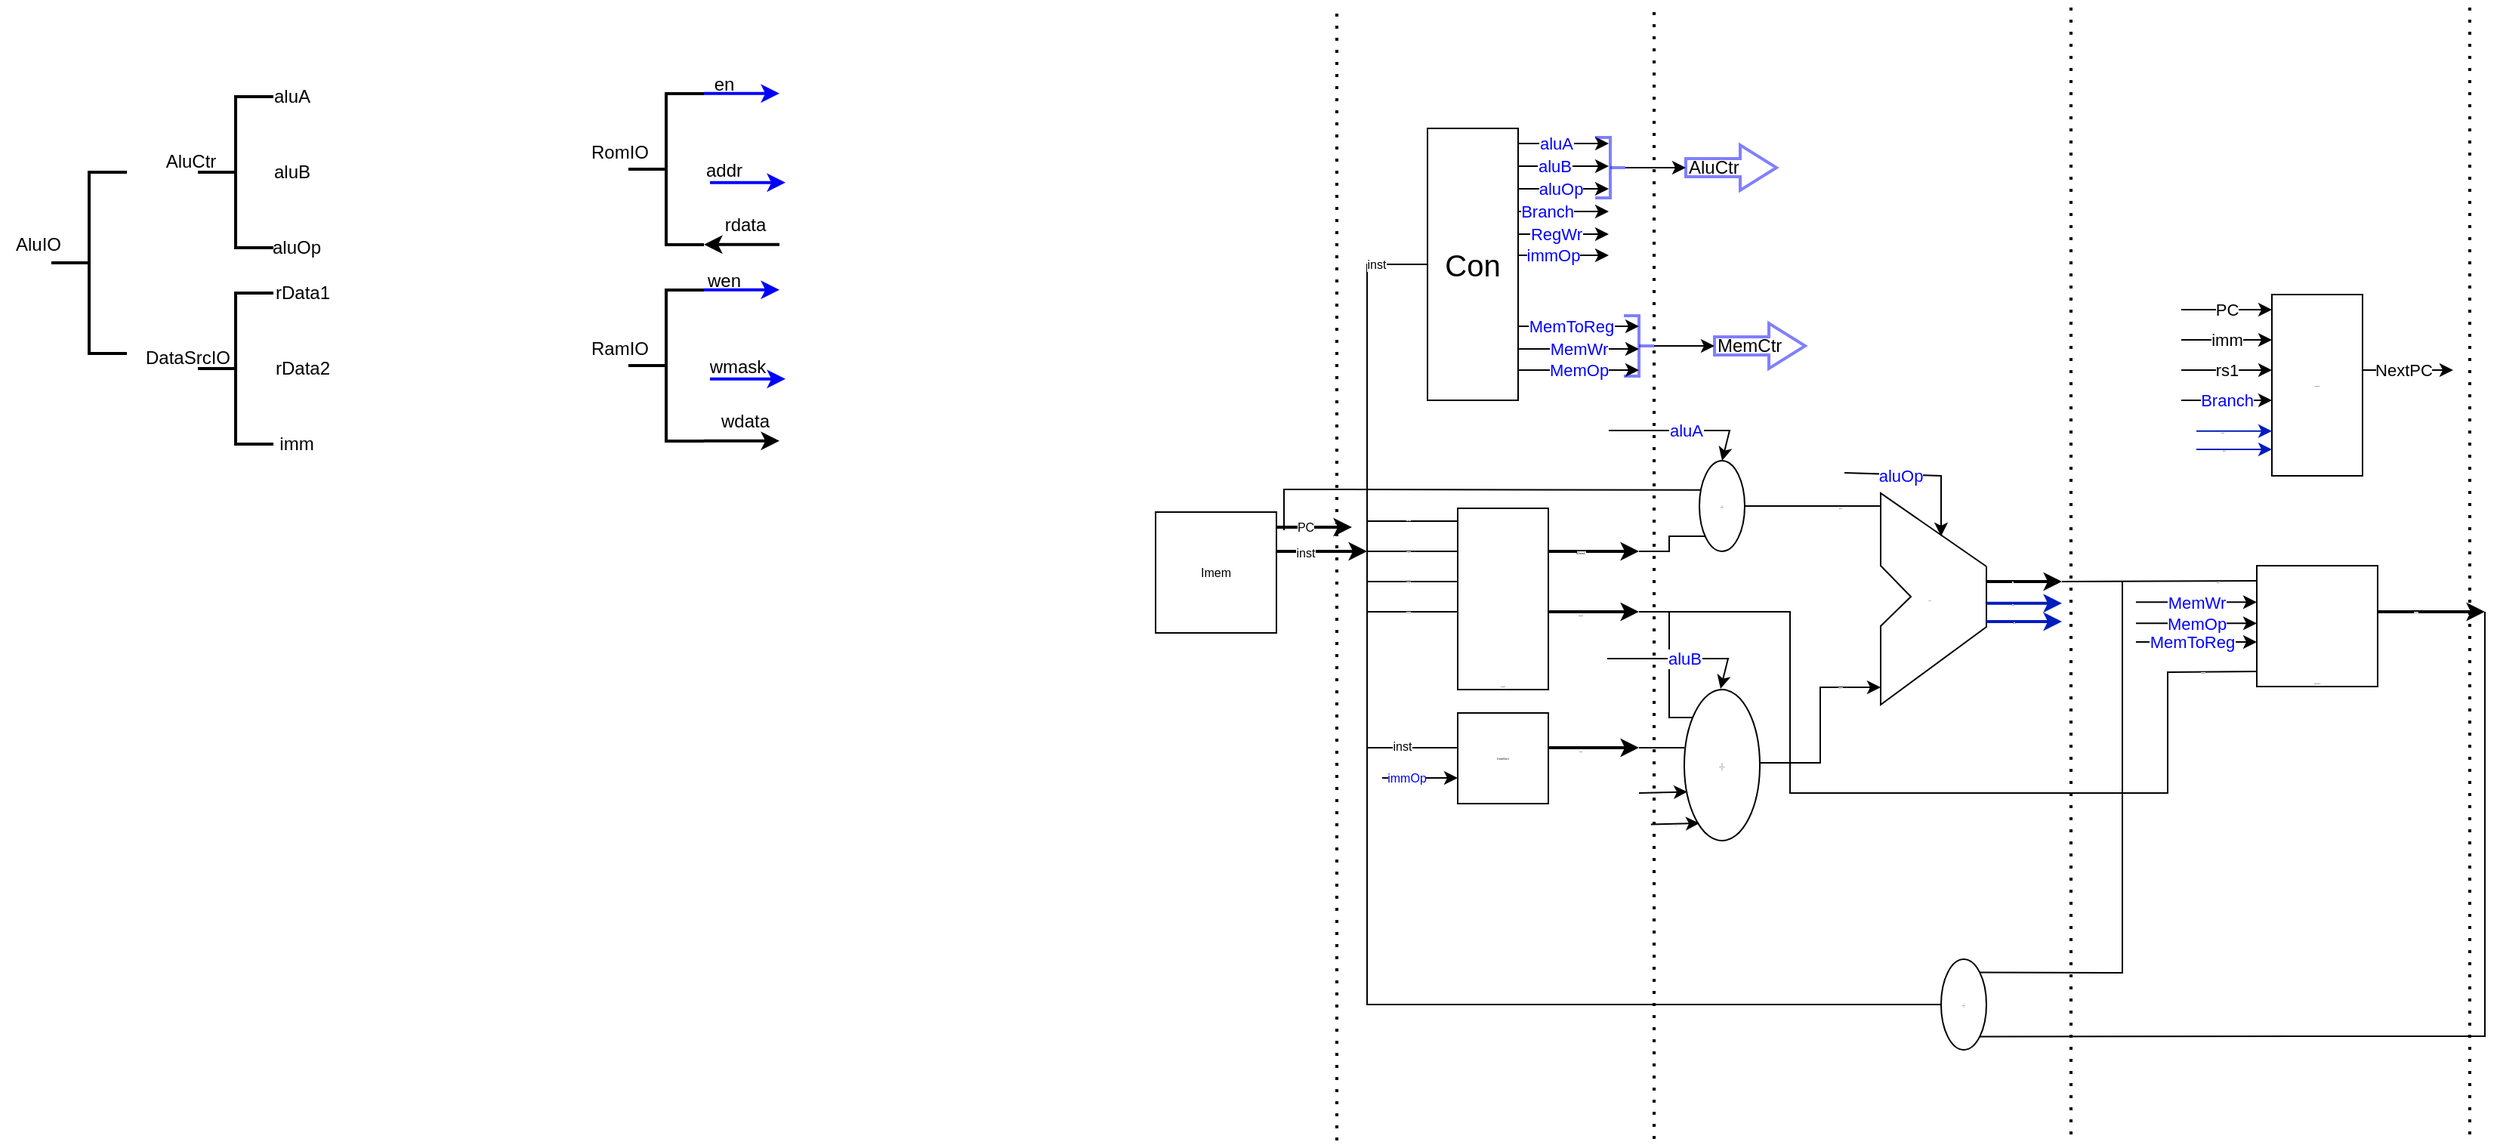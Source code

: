 <mxfile version="20.2.3" type="github">
  <diagram id="bDnEHNWDBDzwl0PKhSvK" name="第 1 页">
    <mxGraphModel dx="417" dy="266" grid="1" gridSize="10" guides="1" tooltips="1" connect="1" arrows="1" fold="1" page="1" pageScale="1" pageWidth="1169" pageHeight="827" math="0" shadow="0">
      <root>
        <mxCell id="0" />
        <mxCell id="1" parent="0" />
        <mxCell id="JY1h7HHq7SIe5Ilam6JG-1" value="" style="strokeWidth=2;html=1;shape=mxgraph.flowchart.annotation_2;align=left;labelPosition=right;pointerEvents=1;" vertex="1" parent="1">
          <mxGeometry x="451" y="83" width="50" height="100" as="geometry" />
        </mxCell>
        <mxCell id="JY1h7HHq7SIe5Ilam6JG-2" value="" style="endArrow=classic;html=1;rounded=0;fontColor=#0000FF;" edge="1" parent="1">
          <mxGeometry relative="1" as="geometry">
            <mxPoint x="1325" y="129" as="sourcePoint" />
            <mxPoint x="1385" y="129" as="targetPoint" />
          </mxGeometry>
        </mxCell>
        <mxCell id="JY1h7HHq7SIe5Ilam6JG-3" value="aluB" style="edgeLabel;resizable=0;html=1;align=center;verticalAlign=middle;labelBackgroundColor=#FFFFFF;gradientColor=none;opacity=50;fontColor=#0000FF;" connectable="0" vertex="1" parent="JY1h7HHq7SIe5Ilam6JG-2">
          <mxGeometry relative="1" as="geometry">
            <mxPoint x="-6" as="offset" />
          </mxGeometry>
        </mxCell>
        <mxCell id="JY1h7HHq7SIe5Ilam6JG-4" value="" style="endArrow=classic;html=1;rounded=0;fontColor=#0000FF;" edge="1" parent="1">
          <mxGeometry relative="1" as="geometry">
            <mxPoint x="1325" y="144" as="sourcePoint" />
            <mxPoint x="1385" y="144" as="targetPoint" />
          </mxGeometry>
        </mxCell>
        <mxCell id="JY1h7HHq7SIe5Ilam6JG-5" value="aluOp" style="edgeLabel;resizable=0;html=1;align=center;verticalAlign=middle;labelBackgroundColor=#FFFFFF;gradientColor=none;opacity=50;fontColor=#0000FF;" connectable="0" vertex="1" parent="JY1h7HHq7SIe5Ilam6JG-4">
          <mxGeometry relative="1" as="geometry">
            <mxPoint x="-2" as="offset" />
          </mxGeometry>
        </mxCell>
        <mxCell id="JY1h7HHq7SIe5Ilam6JG-6" value="" style="endArrow=classic;html=1;rounded=0;fontColor=#0000FF;" edge="1" parent="1">
          <mxGeometry relative="1" as="geometry">
            <mxPoint x="1325" y="159" as="sourcePoint" />
            <mxPoint x="1385" y="159" as="targetPoint" />
          </mxGeometry>
        </mxCell>
        <mxCell id="JY1h7HHq7SIe5Ilam6JG-7" value="Branch" style="edgeLabel;resizable=0;html=1;align=center;verticalAlign=middle;labelBackgroundColor=#FFFFFF;gradientColor=none;opacity=50;fontColor=#0000FF;" connectable="0" vertex="1" parent="JY1h7HHq7SIe5Ilam6JG-6">
          <mxGeometry relative="1" as="geometry">
            <mxPoint x="-11" as="offset" />
          </mxGeometry>
        </mxCell>
        <mxCell id="JY1h7HHq7SIe5Ilam6JG-8" value="" style="endArrow=classic;html=1;rounded=0;fontColor=#0000FF;" edge="1" parent="1">
          <mxGeometry relative="1" as="geometry">
            <mxPoint x="1325" y="174" as="sourcePoint" />
            <mxPoint x="1385" y="174" as="targetPoint" />
          </mxGeometry>
        </mxCell>
        <mxCell id="JY1h7HHq7SIe5Ilam6JG-9" value="RegWr" style="edgeLabel;resizable=0;html=1;align=center;verticalAlign=middle;labelBackgroundColor=#FFFFFF;gradientColor=none;opacity=50;fontColor=#0000FF;" connectable="0" vertex="1" parent="JY1h7HHq7SIe5Ilam6JG-8">
          <mxGeometry relative="1" as="geometry">
            <mxPoint x="-5" as="offset" />
          </mxGeometry>
        </mxCell>
        <mxCell id="JY1h7HHq7SIe5Ilam6JG-10" value="" style="endArrow=classic;html=1;rounded=0;fontColor=#0000FF;" edge="1" parent="1">
          <mxGeometry relative="1" as="geometry">
            <mxPoint x="1325" y="188.0" as="sourcePoint" />
            <mxPoint x="1385" y="188.0" as="targetPoint" />
          </mxGeometry>
        </mxCell>
        <mxCell id="JY1h7HHq7SIe5Ilam6JG-11" value="immOp" style="edgeLabel;resizable=0;html=1;align=center;verticalAlign=middle;labelBackgroundColor=#FFFFFF;gradientColor=none;opacity=50;fontColor=#0000FF;" connectable="0" vertex="1" parent="JY1h7HHq7SIe5Ilam6JG-10">
          <mxGeometry relative="1" as="geometry">
            <mxPoint x="-7" as="offset" />
          </mxGeometry>
        </mxCell>
        <mxCell id="JY1h7HHq7SIe5Ilam6JG-12" value="" style="endArrow=classic;html=1;rounded=0;fontColor=#0000FF;" edge="1" parent="1">
          <mxGeometry relative="1" as="geometry">
            <mxPoint x="1325" y="114" as="sourcePoint" />
            <mxPoint x="1385" y="114" as="targetPoint" />
          </mxGeometry>
        </mxCell>
        <mxCell id="JY1h7HHq7SIe5Ilam6JG-13" value="aluA" style="edgeLabel;resizable=0;html=1;align=center;verticalAlign=middle;labelBackgroundColor=#FFFFFF;gradientColor=none;opacity=50;fontColor=#0000FF;" connectable="0" vertex="1" parent="JY1h7HHq7SIe5Ilam6JG-12">
          <mxGeometry relative="1" as="geometry">
            <mxPoint x="-5" as="offset" />
          </mxGeometry>
        </mxCell>
        <mxCell id="JY1h7HHq7SIe5Ilam6JG-14" value="" style="endArrow=classic;html=1;rounded=0;" edge="1" parent="1">
          <mxGeometry relative="1" as="geometry">
            <mxPoint x="1764" y="224" as="sourcePoint" />
            <mxPoint x="1824" y="224" as="targetPoint" />
          </mxGeometry>
        </mxCell>
        <mxCell id="JY1h7HHq7SIe5Ilam6JG-15" value="PC" style="edgeLabel;resizable=0;html=1;align=center;verticalAlign=middle;labelBackgroundColor=#FFFFFF;gradientColor=none;opacity=50;" connectable="0" vertex="1" parent="JY1h7HHq7SIe5Ilam6JG-14">
          <mxGeometry relative="1" as="geometry" />
        </mxCell>
        <mxCell id="JY1h7HHq7SIe5Ilam6JG-16" value="" style="endArrow=classic;html=1;rounded=0;" edge="1" parent="1">
          <mxGeometry relative="1" as="geometry">
            <mxPoint x="1764" y="244" as="sourcePoint" />
            <mxPoint x="1824" y="244" as="targetPoint" />
          </mxGeometry>
        </mxCell>
        <mxCell id="JY1h7HHq7SIe5Ilam6JG-17" value="imm" style="edgeLabel;resizable=0;html=1;align=center;verticalAlign=middle;labelBackgroundColor=#FFFFFF;gradientColor=none;opacity=50;" connectable="0" vertex="1" parent="JY1h7HHq7SIe5Ilam6JG-16">
          <mxGeometry relative="1" as="geometry" />
        </mxCell>
        <mxCell id="JY1h7HHq7SIe5Ilam6JG-18" value="" style="endArrow=classic;html=1;rounded=0;" edge="1" parent="1">
          <mxGeometry relative="1" as="geometry">
            <mxPoint x="1764" y="264" as="sourcePoint" />
            <mxPoint x="1824" y="264" as="targetPoint" />
          </mxGeometry>
        </mxCell>
        <mxCell id="JY1h7HHq7SIe5Ilam6JG-19" value="rs1" style="edgeLabel;resizable=0;html=1;align=center;verticalAlign=middle;labelBackgroundColor=#FFFFFF;gradientColor=none;opacity=50;" connectable="0" vertex="1" parent="JY1h7HHq7SIe5Ilam6JG-18">
          <mxGeometry relative="1" as="geometry" />
        </mxCell>
        <mxCell id="JY1h7HHq7SIe5Ilam6JG-20" value="" style="endArrow=classic;html=1;rounded=0;" edge="1" parent="1">
          <mxGeometry relative="1" as="geometry">
            <mxPoint x="1884" y="264" as="sourcePoint" />
            <mxPoint x="1944" y="264" as="targetPoint" />
          </mxGeometry>
        </mxCell>
        <mxCell id="JY1h7HHq7SIe5Ilam6JG-21" value="NextPC" style="edgeLabel;resizable=0;html=1;align=center;verticalAlign=middle;labelBackgroundColor=#FFFFFF;gradientColor=none;opacity=50;" connectable="0" vertex="1" parent="JY1h7HHq7SIe5Ilam6JG-20">
          <mxGeometry relative="1" as="geometry">
            <mxPoint x="-3" as="offset" />
          </mxGeometry>
        </mxCell>
        <mxCell id="JY1h7HHq7SIe5Ilam6JG-22" value="Con" style="rounded=0;whiteSpace=wrap;html=1;fontSize=20;fillColor=none;direction=south;" vertex="1" parent="1">
          <mxGeometry x="1265" y="104" width="60" height="180" as="geometry" />
        </mxCell>
        <mxCell id="JY1h7HHq7SIe5Ilam6JG-23" value="Imem" style="whiteSpace=wrap;html=1;aspect=fixed;fontSize=8;fillColor=none;" vertex="1" parent="1">
          <mxGeometry x="1085" y="358" width="80" height="80" as="geometry" />
        </mxCell>
        <mxCell id="JY1h7HHq7SIe5Ilam6JG-24" value="" style="endArrow=classic;html=1;rounded=0;fontSize=8;strokeWidth=2;exitX=1;exitY=0.325;exitDx=0;exitDy=0;exitPerimeter=0;" edge="1" parent="1" source="JY1h7HHq7SIe5Ilam6JG-23">
          <mxGeometry width="50" height="50" relative="1" as="geometry">
            <mxPoint x="1175" y="384" as="sourcePoint" />
            <mxPoint x="1225" y="384" as="targetPoint" />
          </mxGeometry>
        </mxCell>
        <mxCell id="JY1h7HHq7SIe5Ilam6JG-25" value="inst" style="edgeLabel;html=1;align=center;verticalAlign=middle;resizable=0;points=[];fontSize=8;" vertex="1" connectable="0" parent="JY1h7HHq7SIe5Ilam6JG-24">
          <mxGeometry x="-0.368" y="-1" relative="1" as="geometry">
            <mxPoint as="offset" />
          </mxGeometry>
        </mxCell>
        <mxCell id="JY1h7HHq7SIe5Ilam6JG-26" value="" style="endArrow=classic;html=1;rounded=0;fontSize=8;strokeWidth=2;entryX=0;entryY=0.325;entryDx=0;entryDy=0;entryPerimeter=0;" edge="1" parent="1">
          <mxGeometry width="50" height="50" relative="1" as="geometry">
            <mxPoint x="1165" y="368" as="sourcePoint" />
            <mxPoint x="1215" y="368" as="targetPoint" />
          </mxGeometry>
        </mxCell>
        <mxCell id="JY1h7HHq7SIe5Ilam6JG-27" value="PC" style="edgeLabel;html=1;align=center;verticalAlign=middle;resizable=0;points=[];fontSize=8;" vertex="1" connectable="0" parent="JY1h7HHq7SIe5Ilam6JG-26">
          <mxGeometry x="-0.239" y="-1" relative="1" as="geometry">
            <mxPoint y="-1" as="offset" />
          </mxGeometry>
        </mxCell>
        <mxCell id="JY1h7HHq7SIe5Ilam6JG-28" value="Regfile" style="rounded=0;whiteSpace=wrap;html=1;fontSize=1;fillColor=none;direction=south;verticalAlign=bottom;" vertex="1" parent="1">
          <mxGeometry x="1285" y="355.5" width="60" height="120" as="geometry" />
        </mxCell>
        <mxCell id="JY1h7HHq7SIe5Ilam6JG-29" value="ImmGen" style="whiteSpace=wrap;html=1;aspect=fixed;fontSize=2;fillColor=none;" vertex="1" parent="1">
          <mxGeometry x="1285" y="491" width="60" height="60" as="geometry" />
        </mxCell>
        <mxCell id="JY1h7HHq7SIe5Ilam6JG-30" value="" style="endArrow=classic;html=1;rounded=0;fontSize=2;strokeWidth=2;exitX=0.238;exitY=0;exitDx=0;exitDy=0;exitPerimeter=0;" edge="1" parent="1" source="JY1h7HHq7SIe5Ilam6JG-28">
          <mxGeometry width="50" height="50" relative="1" as="geometry">
            <mxPoint x="1355" y="384" as="sourcePoint" />
            <mxPoint x="1405" y="384" as="targetPoint" />
          </mxGeometry>
        </mxCell>
        <mxCell id="JY1h7HHq7SIe5Ilam6JG-31" value="rData1" style="edgeLabel;html=1;align=center;verticalAlign=middle;resizable=0;points=[];fontSize=2;" vertex="1" connectable="0" parent="JY1h7HHq7SIe5Ilam6JG-30">
          <mxGeometry x="-0.304" y="1" relative="1" as="geometry">
            <mxPoint y="2" as="offset" />
          </mxGeometry>
        </mxCell>
        <mxCell id="JY1h7HHq7SIe5Ilam6JG-32" value="" style="endArrow=classic;html=1;rounded=0;fontSize=2;strokeWidth=2;exitX=0.571;exitY=0;exitDx=0;exitDy=0;exitPerimeter=0;" edge="1" parent="1" source="JY1h7HHq7SIe5Ilam6JG-28">
          <mxGeometry width="50" height="50" relative="1" as="geometry">
            <mxPoint x="1355" y="424.0" as="sourcePoint" />
            <mxPoint x="1405" y="424" as="targetPoint" />
          </mxGeometry>
        </mxCell>
        <mxCell id="JY1h7HHq7SIe5Ilam6JG-33" value="rData2" style="edgeLabel;html=1;align=center;verticalAlign=middle;resizable=0;points=[];fontSize=1;" vertex="1" connectable="0" parent="JY1h7HHq7SIe5Ilam6JG-32">
          <mxGeometry x="-0.365" y="-3" relative="1" as="geometry">
            <mxPoint x="2" y="-1" as="offset" />
          </mxGeometry>
        </mxCell>
        <mxCell id="JY1h7HHq7SIe5Ilam6JG-34" value="" style="endArrow=none;html=1;rounded=0;fontSize=1;strokeWidth=1;" edge="1" parent="1">
          <mxGeometry width="50" height="50" relative="1" as="geometry">
            <mxPoint x="1225" y="544" as="sourcePoint" />
            <mxPoint x="1225" y="384" as="targetPoint" />
          </mxGeometry>
        </mxCell>
        <mxCell id="JY1h7HHq7SIe5Ilam6JG-35" value="" style="endArrow=none;html=1;rounded=0;fontSize=1;strokeWidth=1;entryX=0;entryY=0.383;entryDx=0;entryDy=0;entryPerimeter=0;" edge="1" parent="1" target="JY1h7HHq7SIe5Ilam6JG-29">
          <mxGeometry width="50" height="50" relative="1" as="geometry">
            <mxPoint x="1225" y="514" as="sourcePoint" />
            <mxPoint x="1275" y="514" as="targetPoint" />
          </mxGeometry>
        </mxCell>
        <mxCell id="JY1h7HHq7SIe5Ilam6JG-36" value="inst" style="edgeLabel;html=1;align=center;verticalAlign=middle;resizable=0;points=[];fontSize=8;fontColor=#000000;" vertex="1" connectable="0" parent="JY1h7HHq7SIe5Ilam6JG-35">
          <mxGeometry x="-0.248" y="1" relative="1" as="geometry">
            <mxPoint as="offset" />
          </mxGeometry>
        </mxCell>
        <mxCell id="JY1h7HHq7SIe5Ilam6JG-37" value="" style="endArrow=none;html=1;rounded=0;fontSize=1;strokeWidth=1;entryX=0.071;entryY=1;entryDx=0;entryDy=0;entryPerimeter=0;" edge="1" parent="1" target="JY1h7HHq7SIe5Ilam6JG-28">
          <mxGeometry width="50" height="50" relative="1" as="geometry">
            <mxPoint x="1225" y="384" as="sourcePoint" />
            <mxPoint x="1285" y="384" as="targetPoint" />
            <Array as="points">
              <mxPoint x="1225" y="364" />
              <mxPoint x="1245" y="364" />
            </Array>
          </mxGeometry>
        </mxCell>
        <mxCell id="JY1h7HHq7SIe5Ilam6JG-38" value="rAddr1" style="edgeLabel;html=1;align=center;verticalAlign=middle;resizable=0;points=[];fontSize=1;" vertex="1" connectable="0" parent="JY1h7HHq7SIe5Ilam6JG-37">
          <mxGeometry x="0.176" y="1" relative="1" as="geometry">
            <mxPoint as="offset" />
          </mxGeometry>
        </mxCell>
        <mxCell id="JY1h7HHq7SIe5Ilam6JG-39" value="" style="endArrow=none;html=1;rounded=0;fontSize=1;strokeWidth=1;entryX=0.237;entryY=1;entryDx=0;entryDy=0;entryPerimeter=0;" edge="1" parent="1" target="JY1h7HHq7SIe5Ilam6JG-28">
          <mxGeometry width="50" height="50" relative="1" as="geometry">
            <mxPoint x="1225" y="384" as="sourcePoint" />
            <mxPoint x="1275" y="384" as="targetPoint" />
          </mxGeometry>
        </mxCell>
        <mxCell id="JY1h7HHq7SIe5Ilam6JG-40" value="rAddr2" style="edgeLabel;html=1;align=center;verticalAlign=middle;resizable=0;points=[];fontSize=1;" vertex="1" connectable="0" parent="JY1h7HHq7SIe5Ilam6JG-39">
          <mxGeometry x="-0.296" relative="1" as="geometry">
            <mxPoint x="6" as="offset" />
          </mxGeometry>
        </mxCell>
        <mxCell id="JY1h7HHq7SIe5Ilam6JG-41" value="" style="endArrow=none;html=1;rounded=0;fontSize=1;strokeWidth=1;entryX=0.237;entryY=1;entryDx=0;entryDy=0;entryPerimeter=0;" edge="1" parent="1">
          <mxGeometry width="50" height="50" relative="1" as="geometry">
            <mxPoint x="1225" y="404" as="sourcePoint" />
            <mxPoint x="1285" y="403.94" as="targetPoint" />
          </mxGeometry>
        </mxCell>
        <mxCell id="JY1h7HHq7SIe5Ilam6JG-42" value="wAddr" style="edgeLabel;html=1;align=center;verticalAlign=middle;resizable=0;points=[];fontSize=1;" vertex="1" connectable="0" parent="JY1h7HHq7SIe5Ilam6JG-41">
          <mxGeometry x="-0.296" relative="1" as="geometry">
            <mxPoint x="6" as="offset" />
          </mxGeometry>
        </mxCell>
        <mxCell id="JY1h7HHq7SIe5Ilam6JG-43" value="" style="endArrow=none;html=1;rounded=0;fontSize=1;strokeWidth=1;entryX=0.237;entryY=1;entryDx=0;entryDy=0;entryPerimeter=0;" edge="1" parent="1">
          <mxGeometry width="50" height="50" relative="1" as="geometry">
            <mxPoint x="1225" y="424" as="sourcePoint" />
            <mxPoint x="1285" y="423.94" as="targetPoint" />
          </mxGeometry>
        </mxCell>
        <mxCell id="JY1h7HHq7SIe5Ilam6JG-44" value="wData" style="edgeLabel;html=1;align=center;verticalAlign=middle;resizable=0;points=[];fontSize=1;" vertex="1" connectable="0" parent="JY1h7HHq7SIe5Ilam6JG-43">
          <mxGeometry x="-0.296" relative="1" as="geometry">
            <mxPoint x="6" as="offset" />
          </mxGeometry>
        </mxCell>
        <mxCell id="JY1h7HHq7SIe5Ilam6JG-45" value="" style="endArrow=classic;html=1;rounded=0;fontSize=2;strokeWidth=2;exitX=0.571;exitY=0;exitDx=0;exitDy=0;exitPerimeter=0;" edge="1" parent="1">
          <mxGeometry width="50" height="50" relative="1" as="geometry">
            <mxPoint x="1345" y="514.02" as="sourcePoint" />
            <mxPoint x="1405" y="514" as="targetPoint" />
          </mxGeometry>
        </mxCell>
        <mxCell id="JY1h7HHq7SIe5Ilam6JG-46" value="imm" style="edgeLabel;html=1;align=center;verticalAlign=middle;resizable=0;points=[];fontSize=1;" vertex="1" connectable="0" parent="JY1h7HHq7SIe5Ilam6JG-45">
          <mxGeometry x="-0.365" y="-3" relative="1" as="geometry">
            <mxPoint x="2" y="-1" as="offset" />
          </mxGeometry>
        </mxCell>
        <mxCell id="JY1h7HHq7SIe5Ilam6JG-47" value="" style="endArrow=none;html=1;rounded=0;fontSize=1;strokeWidth=1;" edge="1" parent="1">
          <mxGeometry width="50" height="50" relative="1" as="geometry">
            <mxPoint x="1635" y="394" as="sourcePoint" />
            <mxPoint x="1635" y="394" as="targetPoint" />
            <Array as="points">
              <mxPoint x="1635" y="434" />
              <mxPoint x="1565" y="485.5" />
              <mxPoint x="1565" y="433.5" />
              <mxPoint x="1585" y="414" />
              <mxPoint x="1565" y="393.5" />
              <mxPoint x="1565" y="345.5" />
            </Array>
          </mxGeometry>
        </mxCell>
        <mxCell id="JY1h7HHq7SIe5Ilam6JG-48" value="ALU" style="text;html=1;align=center;verticalAlign=middle;resizable=0;points=[];autosize=1;strokeColor=none;fillColor=none;fontSize=1;" vertex="1" parent="1">
          <mxGeometry x="1572" y="400.5" width="50" height="30" as="geometry" />
        </mxCell>
        <mxCell id="JY1h7HHq7SIe5Ilam6JG-49" value="0&lt;br&gt;Mux&lt;br&gt;1" style="ellipse;whiteSpace=wrap;html=1;fontSize=1;fillColor=none;" vertex="1" parent="1">
          <mxGeometry x="1445" y="324" width="30" height="60" as="geometry" />
        </mxCell>
        <mxCell id="JY1h7HHq7SIe5Ilam6JG-50" value="" style="endArrow=none;html=1;rounded=0;fontSize=1;strokeWidth=1;entryX=0.124;entryY=0.833;entryDx=0;entryDy=0;entryPerimeter=0;" edge="1" parent="1" target="JY1h7HHq7SIe5Ilam6JG-49">
          <mxGeometry width="50" height="50" relative="1" as="geometry">
            <mxPoint x="1405" y="384" as="sourcePoint" />
            <mxPoint x="1435" y="374" as="targetPoint" />
            <Array as="points">
              <mxPoint x="1425" y="384" />
              <mxPoint x="1425" y="374" />
            </Array>
          </mxGeometry>
        </mxCell>
        <mxCell id="JY1h7HHq7SIe5Ilam6JG-51" value="" style="endArrow=none;html=1;rounded=0;fontSize=1;strokeWidth=1;entryX=0.022;entryY=0.646;entryDx=0;entryDy=0;entryPerimeter=0;" edge="1" parent="1">
          <mxGeometry width="50" height="50" relative="1" as="geometry">
            <mxPoint x="1170" y="370" as="sourcePoint" />
            <mxPoint x="1445.66" y="343.38" as="targetPoint" />
            <Array as="points">
              <mxPoint x="1170" y="343" />
            </Array>
          </mxGeometry>
        </mxCell>
        <mxCell id="JY1h7HHq7SIe5Ilam6JG-52" value="" style="endArrow=none;html=1;rounded=0;fontSize=1;strokeWidth=1;exitX=1;exitY=1;exitDx=0;exitDy=0;exitPerimeter=0;" edge="1" parent="1">
          <mxGeometry width="50" height="50" relative="1" as="geometry">
            <mxPoint x="1475" y="354" as="sourcePoint" />
            <mxPoint x="1565" y="354" as="targetPoint" />
            <Array as="points">
              <mxPoint x="1525" y="354" />
            </Array>
          </mxGeometry>
        </mxCell>
        <mxCell id="JY1h7HHq7SIe5Ilam6JG-53" value="aSrc" style="edgeLabel;html=1;align=center;verticalAlign=middle;resizable=0;points=[];fontSize=1;" vertex="1" connectable="0" parent="JY1h7HHq7SIe5Ilam6JG-52">
          <mxGeometry x="0.39" y="-1" relative="1" as="geometry">
            <mxPoint as="offset" />
          </mxGeometry>
        </mxCell>
        <mxCell id="JY1h7HHq7SIe5Ilam6JG-54" value="00&lt;br&gt;01&lt;br&gt;Mux4to1&lt;br&gt;10&lt;br&gt;11" style="ellipse;whiteSpace=wrap;html=1;fontSize=1;fillColor=none;" vertex="1" parent="1">
          <mxGeometry x="1435" y="475.5" width="50" height="100" as="geometry" />
        </mxCell>
        <mxCell id="JY1h7HHq7SIe5Ilam6JG-55" value="" style="endArrow=none;html=1;rounded=0;fontSize=1;strokeWidth=1;entryX=0.112;entryY=0.185;entryDx=0;entryDy=0;entryPerimeter=0;" edge="1" parent="1" target="JY1h7HHq7SIe5Ilam6JG-54">
          <mxGeometry width="50" height="50" relative="1" as="geometry">
            <mxPoint x="1405" y="424" as="sourcePoint" />
            <mxPoint x="1475" y="425.5" as="targetPoint" />
            <Array as="points">
              <mxPoint x="1425" y="424" />
              <mxPoint x="1425" y="484" />
              <mxPoint x="1425" y="494" />
            </Array>
          </mxGeometry>
        </mxCell>
        <mxCell id="JY1h7HHq7SIe5Ilam6JG-56" value="" style="endArrow=none;html=1;rounded=0;fontSize=1;strokeWidth=1;" edge="1" parent="1">
          <mxGeometry width="50" height="50" relative="1" as="geometry">
            <mxPoint x="1405" y="514" as="sourcePoint" />
            <mxPoint x="1425" y="514" as="targetPoint" />
            <Array as="points">
              <mxPoint x="1415" y="514" />
              <mxPoint x="1425" y="514" />
              <mxPoint x="1435" y="514" />
            </Array>
          </mxGeometry>
        </mxCell>
        <mxCell id="JY1h7HHq7SIe5Ilam6JG-57" value="" style="endArrow=classic;html=1;rounded=0;fontSize=1;strokeWidth=1;entryX=0.042;entryY=0.677;entryDx=0;entryDy=0;entryPerimeter=0;" edge="1" parent="1" target="JY1h7HHq7SIe5Ilam6JG-54">
          <mxGeometry width="50" height="50" relative="1" as="geometry">
            <mxPoint x="1405" y="544" as="sourcePoint" />
            <mxPoint x="1435" y="544" as="targetPoint" />
          </mxGeometry>
        </mxCell>
        <mxCell id="JY1h7HHq7SIe5Ilam6JG-58" value="4" style="edgeLabel;html=1;align=center;verticalAlign=middle;resizable=0;points=[];fontSize=1;" vertex="1" connectable="0" parent="JY1h7HHq7SIe5Ilam6JG-57">
          <mxGeometry x="-0.04" relative="1" as="geometry">
            <mxPoint as="offset" />
          </mxGeometry>
        </mxCell>
        <mxCell id="JY1h7HHq7SIe5Ilam6JG-59" value="" style="endArrow=classic;html=1;rounded=0;fontSize=1;strokeWidth=1;exitX=1;exitY=0.485;exitDx=0;exitDy=0;exitPerimeter=0;" edge="1" parent="1" source="JY1h7HHq7SIe5Ilam6JG-54">
          <mxGeometry width="50" height="50" relative="1" as="geometry">
            <mxPoint x="1495" y="524" as="sourcePoint" />
            <mxPoint x="1565" y="474" as="targetPoint" />
            <Array as="points">
              <mxPoint x="1525" y="524" />
              <mxPoint x="1525" y="474" />
            </Array>
          </mxGeometry>
        </mxCell>
        <mxCell id="JY1h7HHq7SIe5Ilam6JG-60" value="bSrc" style="edgeLabel;html=1;align=center;verticalAlign=middle;resizable=0;points=[];fontSize=1;" vertex="1" connectable="0" parent="JY1h7HHq7SIe5Ilam6JG-59">
          <mxGeometry x="0.588" relative="1" as="geometry">
            <mxPoint as="offset" />
          </mxGeometry>
        </mxCell>
        <mxCell id="JY1h7HHq7SIe5Ilam6JG-61" value="" style="endArrow=classic;html=1;rounded=0;fontSize=1;strokeWidth=2;" edge="1" parent="1">
          <mxGeometry width="50" height="50" relative="1" as="geometry">
            <mxPoint x="1635" y="404" as="sourcePoint" />
            <mxPoint x="1685" y="404" as="targetPoint" />
          </mxGeometry>
        </mxCell>
        <mxCell id="JY1h7HHq7SIe5Ilam6JG-62" value="res" style="edgeLabel;html=1;align=center;verticalAlign=middle;resizable=0;points=[];fontSize=1;" vertex="1" connectable="0" parent="JY1h7HHq7SIe5Ilam6JG-61">
          <mxGeometry x="-0.234" relative="1" as="geometry">
            <mxPoint x="-2" as="offset" />
          </mxGeometry>
        </mxCell>
        <mxCell id="JY1h7HHq7SIe5Ilam6JG-63" value="" style="endArrow=classic;html=1;rounded=0;fontSize=1;strokeWidth=2;fillColor=#0050ef;strokeColor=#001DBC;" edge="1" parent="1">
          <mxGeometry width="50" height="50" relative="1" as="geometry">
            <mxPoint x="1635" y="418.37" as="sourcePoint" />
            <mxPoint x="1685" y="418.37" as="targetPoint" />
          </mxGeometry>
        </mxCell>
        <mxCell id="JY1h7HHq7SIe5Ilam6JG-64" value="less" style="edgeLabel;html=1;align=center;verticalAlign=middle;resizable=0;points=[];fontSize=1;" vertex="1" connectable="0" parent="JY1h7HHq7SIe5Ilam6JG-63">
          <mxGeometry x="-0.315" relative="1" as="geometry">
            <mxPoint as="offset" />
          </mxGeometry>
        </mxCell>
        <mxCell id="JY1h7HHq7SIe5Ilam6JG-65" value="" style="endArrow=classic;html=1;rounded=0;fontSize=1;strokeWidth=2;fillColor=#0050ef;strokeColor=#001DBC;" edge="1" parent="1">
          <mxGeometry width="50" height="50" relative="1" as="geometry">
            <mxPoint x="1635" y="430.5" as="sourcePoint" />
            <mxPoint x="1685" y="430.5" as="targetPoint" />
          </mxGeometry>
        </mxCell>
        <mxCell id="JY1h7HHq7SIe5Ilam6JG-66" value="zero" style="edgeLabel;html=1;align=center;verticalAlign=middle;resizable=0;points=[];fontSize=1;" vertex="1" connectable="0" parent="JY1h7HHq7SIe5Ilam6JG-65">
          <mxGeometry x="-0.397" relative="1" as="geometry">
            <mxPoint x="3" as="offset" />
          </mxGeometry>
        </mxCell>
        <mxCell id="JY1h7HHq7SIe5Ilam6JG-67" value="NextPC" style="rounded=0;whiteSpace=wrap;html=1;fontSize=1;fillColor=none;direction=south;" vertex="1" parent="1">
          <mxGeometry x="1824" y="214" width="60" height="120" as="geometry" />
        </mxCell>
        <mxCell id="JY1h7HHq7SIe5Ilam6JG-68" value="DataMem" style="whiteSpace=wrap;html=1;aspect=fixed;fontSize=1;fillColor=none;verticalAlign=bottom;" vertex="1" parent="1">
          <mxGeometry x="1814" y="393.5" width="80" height="80" as="geometry" />
        </mxCell>
        <mxCell id="JY1h7HHq7SIe5Ilam6JG-69" value="" style="endArrow=none;html=1;rounded=0;fontSize=1;strokeWidth=1;entryX=0;entryY=0.125;entryDx=0;entryDy=0;entryPerimeter=0;" edge="1" parent="1" target="JY1h7HHq7SIe5Ilam6JG-68">
          <mxGeometry width="50" height="50" relative="1" as="geometry">
            <mxPoint x="1685" y="404" as="sourcePoint" />
            <mxPoint x="1735" y="384" as="targetPoint" />
          </mxGeometry>
        </mxCell>
        <mxCell id="JY1h7HHq7SIe5Ilam6JG-70" value="addr" style="edgeLabel;html=1;align=center;verticalAlign=middle;resizable=0;points=[];fontSize=1;" vertex="1" connectable="0" parent="JY1h7HHq7SIe5Ilam6JG-69">
          <mxGeometry x="0.688" y="1" relative="1" as="geometry">
            <mxPoint x="-6" y="1" as="offset" />
          </mxGeometry>
        </mxCell>
        <mxCell id="JY1h7HHq7SIe5Ilam6JG-71" value="" style="endArrow=none;html=1;rounded=0;fontSize=1;strokeWidth=1;exitX=1;exitY=0;exitDx=0;exitDy=0;" edge="1" parent="1" source="JY1h7HHq7SIe5Ilam6JG-77">
          <mxGeometry width="50" height="50" relative="1" as="geometry">
            <mxPoint x="1725" y="644.727" as="sourcePoint" />
            <mxPoint x="1725" y="404" as="targetPoint" />
            <Array as="points">
              <mxPoint x="1725" y="663" />
            </Array>
          </mxGeometry>
        </mxCell>
        <mxCell id="JY1h7HHq7SIe5Ilam6JG-72" value="" style="endArrow=none;html=1;rounded=0;fontSize=1;strokeWidth=1;entryX=0;entryY=0.875;entryDx=0;entryDy=0;entryPerimeter=0;" edge="1" parent="1" target="JY1h7HHq7SIe5Ilam6JG-68">
          <mxGeometry width="50" height="50" relative="1" as="geometry">
            <mxPoint x="1425" y="424" as="sourcePoint" />
            <mxPoint x="1505" y="414" as="targetPoint" />
            <Array as="points">
              <mxPoint x="1505" y="424" />
              <mxPoint x="1505" y="544" />
              <mxPoint x="1755" y="544" />
              <mxPoint x="1755" y="464" />
            </Array>
          </mxGeometry>
        </mxCell>
        <mxCell id="JY1h7HHq7SIe5Ilam6JG-73" value="dataIn" style="edgeLabel;html=1;align=center;verticalAlign=middle;resizable=0;points=[];fontSize=1;" vertex="1" connectable="0" parent="JY1h7HHq7SIe5Ilam6JG-72">
          <mxGeometry x="0.878" relative="1" as="geometry">
            <mxPoint as="offset" />
          </mxGeometry>
        </mxCell>
        <mxCell id="JY1h7HHq7SIe5Ilam6JG-74" value="" style="endArrow=classic;html=1;rounded=0;fontSize=1;strokeWidth=2;" edge="1" parent="1">
          <mxGeometry width="50" height="50" relative="1" as="geometry">
            <mxPoint x="1894" y="424" as="sourcePoint" />
            <mxPoint x="1965" y="424" as="targetPoint" />
          </mxGeometry>
        </mxCell>
        <mxCell id="JY1h7HHq7SIe5Ilam6JG-75" value="dataOut" style="edgeLabel;html=1;align=center;verticalAlign=middle;resizable=0;points=[];fontSize=1;" vertex="1" connectable="0" parent="JY1h7HHq7SIe5Ilam6JG-74">
          <mxGeometry x="-0.234" relative="1" as="geometry">
            <mxPoint x="-2" as="offset" />
          </mxGeometry>
        </mxCell>
        <mxCell id="JY1h7HHq7SIe5Ilam6JG-76" value="" style="endArrow=none;html=1;rounded=0;fontSize=8;strokeWidth=1;exitX=1;exitY=1;exitDx=0;exitDy=0;" edge="1" parent="1" source="JY1h7HHq7SIe5Ilam6JG-77">
          <mxGeometry width="50" height="50" relative="1" as="geometry">
            <mxPoint x="1925" y="644" as="sourcePoint" />
            <mxPoint x="1965" y="424" as="targetPoint" />
            <Array as="points">
              <mxPoint x="1925" y="705" />
              <mxPoint x="1965" y="705" />
            </Array>
          </mxGeometry>
        </mxCell>
        <mxCell id="JY1h7HHq7SIe5Ilam6JG-77" value="0&lt;br&gt;Mux&lt;br&gt;1" style="ellipse;whiteSpace=wrap;html=1;fontSize=1;fillColor=none;" vertex="1" parent="1">
          <mxGeometry x="1605" y="654" width="30" height="60" as="geometry" />
        </mxCell>
        <mxCell id="JY1h7HHq7SIe5Ilam6JG-78" value="" style="endArrow=none;html=1;rounded=0;fontSize=8;strokeWidth=1;" edge="1" parent="1">
          <mxGeometry width="50" height="50" relative="1" as="geometry">
            <mxPoint x="1225" y="544" as="sourcePoint" />
            <mxPoint x="1605" y="684" as="targetPoint" />
            <Array as="points">
              <mxPoint x="1225" y="684" />
            </Array>
          </mxGeometry>
        </mxCell>
        <mxCell id="JY1h7HHq7SIe5Ilam6JG-79" value="" style="endArrow=classic;html=1;rounded=0;fontColor=#0000FF;" edge="1" parent="1">
          <mxGeometry relative="1" as="geometry">
            <mxPoint x="1325" y="235" as="sourcePoint" />
            <mxPoint x="1405" y="235" as="targetPoint" />
          </mxGeometry>
        </mxCell>
        <mxCell id="JY1h7HHq7SIe5Ilam6JG-80" value="MemToReg" style="edgeLabel;resizable=0;html=1;align=center;verticalAlign=middle;labelBackgroundColor=#FFFFFF;gradientColor=none;opacity=50;fontColor=#0000FF;" connectable="0" vertex="1" parent="JY1h7HHq7SIe5Ilam6JG-79">
          <mxGeometry relative="1" as="geometry">
            <mxPoint x="-5" as="offset" />
          </mxGeometry>
        </mxCell>
        <mxCell id="JY1h7HHq7SIe5Ilam6JG-81" value="" style="endArrow=classic;html=1;rounded=0;fontColor=#0000FF;" edge="1" parent="1">
          <mxGeometry relative="1" as="geometry">
            <mxPoint x="1325" y="250" as="sourcePoint" />
            <mxPoint x="1405" y="250" as="targetPoint" />
          </mxGeometry>
        </mxCell>
        <mxCell id="JY1h7HHq7SIe5Ilam6JG-82" value="MemWr" style="edgeLabel;resizable=0;html=1;align=center;verticalAlign=middle;labelBackgroundColor=#FFFFFF;gradientColor=none;opacity=50;fontColor=#0000FF;" connectable="0" vertex="1" parent="JY1h7HHq7SIe5Ilam6JG-81">
          <mxGeometry relative="1" as="geometry" />
        </mxCell>
        <mxCell id="JY1h7HHq7SIe5Ilam6JG-83" value="" style="endArrow=classic;html=1;rounded=0;fontColor=#0000FF;" edge="1" parent="1">
          <mxGeometry relative="1" as="geometry">
            <mxPoint x="1325" y="264" as="sourcePoint" />
            <mxPoint x="1405" y="264" as="targetPoint" />
          </mxGeometry>
        </mxCell>
        <mxCell id="JY1h7HHq7SIe5Ilam6JG-84" value="MemOp" style="edgeLabel;resizable=0;html=1;align=center;verticalAlign=middle;labelBackgroundColor=#FFFFFF;gradientColor=none;opacity=50;fontColor=#0000FF;" connectable="0" vertex="1" parent="JY1h7HHq7SIe5Ilam6JG-83">
          <mxGeometry relative="1" as="geometry" />
        </mxCell>
        <mxCell id="JY1h7HHq7SIe5Ilam6JG-85" value="" style="endArrow=none;html=1;rounded=0;fontSize=8;fontColor=#0000FF;strokeWidth=1;entryX=0.5;entryY=1;entryDx=0;entryDy=0;" edge="1" parent="1" target="JY1h7HHq7SIe5Ilam6JG-22">
          <mxGeometry width="50" height="50" relative="1" as="geometry">
            <mxPoint x="1225" y="364" as="sourcePoint" />
            <mxPoint x="1275" y="194" as="targetPoint" />
            <Array as="points">
              <mxPoint x="1225" y="194" />
            </Array>
          </mxGeometry>
        </mxCell>
        <mxCell id="JY1h7HHq7SIe5Ilam6JG-86" value="inst" style="edgeLabel;html=1;align=center;verticalAlign=middle;resizable=0;points=[];fontSize=8;fontColor=#000000;" vertex="1" connectable="0" parent="JY1h7HHq7SIe5Ilam6JG-85">
          <mxGeometry x="0.67" relative="1" as="geometry">
            <mxPoint as="offset" />
          </mxGeometry>
        </mxCell>
        <mxCell id="JY1h7HHq7SIe5Ilam6JG-87" value="" style="endArrow=classic;html=1;rounded=0;fontSize=8;fontColor=#0000FF;strokeWidth=1;entryX=0;entryY=0.717;entryDx=0;entryDy=0;entryPerimeter=0;" edge="1" parent="1" target="JY1h7HHq7SIe5Ilam6JG-29">
          <mxGeometry width="50" height="50" relative="1" as="geometry">
            <mxPoint x="1235" y="534" as="sourcePoint" />
            <mxPoint x="1275" y="534" as="targetPoint" />
          </mxGeometry>
        </mxCell>
        <mxCell id="JY1h7HHq7SIe5Ilam6JG-88" value="immOp" style="edgeLabel;html=1;align=center;verticalAlign=middle;resizable=0;points=[];fontSize=8;fontColor=#0000FF;" vertex="1" connectable="0" parent="JY1h7HHq7SIe5Ilam6JG-87">
          <mxGeometry x="-0.365" relative="1" as="geometry">
            <mxPoint as="offset" />
          </mxGeometry>
        </mxCell>
        <mxCell id="JY1h7HHq7SIe5Ilam6JG-89" value="" style="endArrow=classic;html=1;rounded=0;fontColor=#0000FF;entryX=0.5;entryY=0;entryDx=0;entryDy=0;" edge="1" parent="1" target="JY1h7HHq7SIe5Ilam6JG-49">
          <mxGeometry relative="1" as="geometry">
            <mxPoint x="1385" y="304" as="sourcePoint" />
            <mxPoint x="1465" y="304" as="targetPoint" />
            <Array as="points">
              <mxPoint x="1465" y="304" />
            </Array>
          </mxGeometry>
        </mxCell>
        <mxCell id="JY1h7HHq7SIe5Ilam6JG-90" value="aluA" style="edgeLabel;resizable=0;html=1;align=center;verticalAlign=middle;labelBackgroundColor=#FFFFFF;gradientColor=none;opacity=50;fontColor=#0000FF;" connectable="0" vertex="1" parent="JY1h7HHq7SIe5Ilam6JG-89">
          <mxGeometry relative="1" as="geometry" />
        </mxCell>
        <mxCell id="JY1h7HHq7SIe5Ilam6JG-91" value="" style="endArrow=classic;html=1;rounded=0;fontColor=#0000FF;" edge="1" parent="1">
          <mxGeometry relative="1" as="geometry">
            <mxPoint x="1734" y="417.64" as="sourcePoint" />
            <mxPoint x="1814" y="417.64" as="targetPoint" />
          </mxGeometry>
        </mxCell>
        <mxCell id="JY1h7HHq7SIe5Ilam6JG-92" value="MemWr" style="edgeLabel;resizable=0;html=1;align=center;verticalAlign=middle;labelBackgroundColor=#FFFFFF;gradientColor=none;opacity=50;fontColor=#0000FF;" connectable="0" vertex="1" parent="JY1h7HHq7SIe5Ilam6JG-91">
          <mxGeometry relative="1" as="geometry" />
        </mxCell>
        <mxCell id="JY1h7HHq7SIe5Ilam6JG-93" value="" style="endArrow=classic;html=1;rounded=0;fontColor=#0000FF;" edge="1" parent="1">
          <mxGeometry relative="1" as="geometry">
            <mxPoint x="1734" y="431.64" as="sourcePoint" />
            <mxPoint x="1814" y="431.64" as="targetPoint" />
          </mxGeometry>
        </mxCell>
        <mxCell id="JY1h7HHq7SIe5Ilam6JG-94" value="MemOp" style="edgeLabel;resizable=0;html=1;align=center;verticalAlign=middle;labelBackgroundColor=#FFFFFF;gradientColor=none;opacity=50;fontColor=#0000FF;" connectable="0" vertex="1" parent="JY1h7HHq7SIe5Ilam6JG-93">
          <mxGeometry relative="1" as="geometry" />
        </mxCell>
        <mxCell id="JY1h7HHq7SIe5Ilam6JG-95" value="" style="endArrow=classic;html=1;rounded=0;fontColor=#0000FF;" edge="1" parent="1">
          <mxGeometry relative="1" as="geometry">
            <mxPoint x="1734" y="444" as="sourcePoint" />
            <mxPoint x="1814" y="444" as="targetPoint" />
          </mxGeometry>
        </mxCell>
        <mxCell id="JY1h7HHq7SIe5Ilam6JG-96" value="MemToReg" style="edgeLabel;resizable=0;html=1;align=center;verticalAlign=middle;labelBackgroundColor=#FFFFFF;gradientColor=none;opacity=50;fontColor=#0000FF;" connectable="0" vertex="1" parent="JY1h7HHq7SIe5Ilam6JG-95">
          <mxGeometry relative="1" as="geometry">
            <mxPoint x="-3" as="offset" />
          </mxGeometry>
        </mxCell>
        <mxCell id="JY1h7HHq7SIe5Ilam6JG-97" value="" style="endArrow=classic;html=1;rounded=0;fontSize=1;strokeWidth=1;entryX=0.042;entryY=0.677;entryDx=0;entryDy=0;entryPerimeter=0;" edge="1" parent="1">
          <mxGeometry width="50" height="50" relative="1" as="geometry">
            <mxPoint x="1412.9" y="564.8" as="sourcePoint" />
            <mxPoint x="1445" y="564" as="targetPoint" />
          </mxGeometry>
        </mxCell>
        <mxCell id="JY1h7HHq7SIe5Ilam6JG-98" value="0" style="edgeLabel;html=1;align=center;verticalAlign=middle;resizable=0;points=[];fontSize=1;" vertex="1" connectable="0" parent="JY1h7HHq7SIe5Ilam6JG-97">
          <mxGeometry x="-0.04" relative="1" as="geometry">
            <mxPoint as="offset" />
          </mxGeometry>
        </mxCell>
        <mxCell id="JY1h7HHq7SIe5Ilam6JG-99" value="" style="endArrow=classic;html=1;rounded=0;fontSize=1;strokeWidth=1;fillColor=#0050ef;strokeColor=#001DBC;" edge="1" parent="1">
          <mxGeometry width="50" height="50" relative="1" as="geometry">
            <mxPoint x="1774" y="304.37" as="sourcePoint" />
            <mxPoint x="1824" y="304.37" as="targetPoint" />
          </mxGeometry>
        </mxCell>
        <mxCell id="JY1h7HHq7SIe5Ilam6JG-100" value="less" style="edgeLabel;html=1;align=center;verticalAlign=middle;resizable=0;points=[];fontSize=1;" vertex="1" connectable="0" parent="JY1h7HHq7SIe5Ilam6JG-99">
          <mxGeometry x="-0.315" relative="1" as="geometry">
            <mxPoint as="offset" />
          </mxGeometry>
        </mxCell>
        <mxCell id="JY1h7HHq7SIe5Ilam6JG-101" value="" style="endArrow=classic;html=1;rounded=0;fontSize=1;strokeWidth=1;fillColor=#0050ef;strokeColor=#001DBC;" edge="1" parent="1">
          <mxGeometry width="50" height="50" relative="1" as="geometry">
            <mxPoint x="1774" y="316.5" as="sourcePoint" />
            <mxPoint x="1824" y="316.5" as="targetPoint" />
          </mxGeometry>
        </mxCell>
        <mxCell id="JY1h7HHq7SIe5Ilam6JG-102" value="zero" style="edgeLabel;html=1;align=center;verticalAlign=middle;resizable=0;points=[];fontSize=1;" vertex="1" connectable="0" parent="JY1h7HHq7SIe5Ilam6JG-101">
          <mxGeometry x="-0.397" relative="1" as="geometry">
            <mxPoint x="3" as="offset" />
          </mxGeometry>
        </mxCell>
        <mxCell id="JY1h7HHq7SIe5Ilam6JG-103" value="" style="endArrow=classic;html=1;rounded=0;fontColor=#0000FF;" edge="1" parent="1">
          <mxGeometry relative="1" as="geometry">
            <mxPoint x="1764" y="284" as="sourcePoint" />
            <mxPoint x="1824" y="284" as="targetPoint" />
          </mxGeometry>
        </mxCell>
        <mxCell id="JY1h7HHq7SIe5Ilam6JG-104" value="Branch" style="edgeLabel;resizable=0;html=1;align=center;verticalAlign=middle;labelBackgroundColor=#FFFFFF;gradientColor=none;opacity=50;fontColor=#0000FF;" connectable="0" vertex="1" parent="JY1h7HHq7SIe5Ilam6JG-103">
          <mxGeometry relative="1" as="geometry" />
        </mxCell>
        <mxCell id="JY1h7HHq7SIe5Ilam6JG-105" value="" style="endArrow=none;dashed=1;html=1;dashPattern=1 3;strokeWidth=2;rounded=0;fontSize=8;fontColor=#0000FF;" edge="1" parent="1">
          <mxGeometry width="50" height="50" relative="1" as="geometry">
            <mxPoint x="1205" y="774" as="sourcePoint" />
            <mxPoint x="1205" y="24" as="targetPoint" />
          </mxGeometry>
        </mxCell>
        <mxCell id="JY1h7HHq7SIe5Ilam6JG-106" value="" style="endArrow=none;dashed=1;html=1;dashPattern=1 3;strokeWidth=2;rounded=0;fontSize=8;fontColor=#0000FF;" edge="1" parent="1">
          <mxGeometry width="50" height="50" relative="1" as="geometry">
            <mxPoint x="1415" y="773" as="sourcePoint" />
            <mxPoint x="1415" y="23.0" as="targetPoint" />
          </mxGeometry>
        </mxCell>
        <mxCell id="JY1h7HHq7SIe5Ilam6JG-107" value="" style="endArrow=none;dashed=1;html=1;dashPattern=1 3;strokeWidth=2;rounded=0;fontSize=8;fontColor=#0000FF;" edge="1" parent="1">
          <mxGeometry width="50" height="50" relative="1" as="geometry">
            <mxPoint x="1691" y="770" as="sourcePoint" />
            <mxPoint x="1691" y="20.0" as="targetPoint" />
          </mxGeometry>
        </mxCell>
        <mxCell id="JY1h7HHq7SIe5Ilam6JG-108" value="" style="endArrow=none;dashed=1;html=1;dashPattern=1 3;strokeWidth=2;rounded=0;fontSize=8;fontColor=#0000FF;" edge="1" parent="1">
          <mxGeometry width="50" height="50" relative="1" as="geometry">
            <mxPoint x="1955" y="770" as="sourcePoint" />
            <mxPoint x="1955" y="20.0" as="targetPoint" />
          </mxGeometry>
        </mxCell>
        <mxCell id="JY1h7HHq7SIe5Ilam6JG-109" value="" style="endArrow=classic;html=1;rounded=0;fontColor=#0000FF;entryX=0.5;entryY=0;entryDx=0;entryDy=0;" edge="1" parent="1">
          <mxGeometry relative="1" as="geometry">
            <mxPoint x="1384" y="455" as="sourcePoint" />
            <mxPoint x="1459" y="475" as="targetPoint" />
            <Array as="points">
              <mxPoint x="1464" y="455" />
            </Array>
          </mxGeometry>
        </mxCell>
        <mxCell id="JY1h7HHq7SIe5Ilam6JG-110" value="aluB" style="edgeLabel;resizable=0;html=1;align=center;verticalAlign=middle;labelBackgroundColor=#FFFFFF;gradientColor=none;opacity=50;fontColor=#0000FF;" connectable="0" vertex="1" parent="JY1h7HHq7SIe5Ilam6JG-109">
          <mxGeometry relative="1" as="geometry" />
        </mxCell>
        <mxCell id="JY1h7HHq7SIe5Ilam6JG-111" value="" style="endArrow=classic;html=1;rounded=0;fontColor=#0000FF;" edge="1" parent="1">
          <mxGeometry relative="1" as="geometry">
            <mxPoint x="1541" y="332.0" as="sourcePoint" />
            <mxPoint x="1605" y="374" as="targetPoint" />
            <Array as="points">
              <mxPoint x="1605" y="334" />
            </Array>
          </mxGeometry>
        </mxCell>
        <mxCell id="JY1h7HHq7SIe5Ilam6JG-112" value="aluOp" style="edgeLabel;resizable=0;html=1;align=center;verticalAlign=middle;labelBackgroundColor=#FFFFFF;gradientColor=none;opacity=50;fontColor=#0000FF;" connectable="0" vertex="1" parent="JY1h7HHq7SIe5Ilam6JG-111">
          <mxGeometry relative="1" as="geometry">
            <mxPoint x="-15" as="offset" />
          </mxGeometry>
        </mxCell>
        <mxCell id="JY1h7HHq7SIe5Ilam6JG-113" value="AluCtr" style="text;html=1;align=center;verticalAlign=middle;resizable=0;points=[];autosize=1;strokeColor=none;fillColor=none;" vertex="1" parent="1">
          <mxGeometry x="416" y="111" width="60" height="30" as="geometry" />
        </mxCell>
        <mxCell id="JY1h7HHq7SIe5Ilam6JG-114" value="aluA" style="text;html=1;align=center;verticalAlign=middle;resizable=0;points=[];autosize=1;strokeColor=none;fillColor=none;" vertex="1" parent="1">
          <mxGeometry x="488" y="68" width="50" height="30" as="geometry" />
        </mxCell>
        <mxCell id="JY1h7HHq7SIe5Ilam6JG-115" value="aluB" style="text;html=1;align=center;verticalAlign=middle;resizable=0;points=[];autosize=1;strokeColor=none;fillColor=none;" vertex="1" parent="1">
          <mxGeometry x="488" y="118" width="50" height="30" as="geometry" />
        </mxCell>
        <mxCell id="JY1h7HHq7SIe5Ilam6JG-116" value="aluOp" style="text;html=1;align=center;verticalAlign=middle;resizable=0;points=[];autosize=1;strokeColor=none;fillColor=none;" vertex="1" parent="1">
          <mxGeometry x="486" y="168" width="60" height="30" as="geometry" />
        </mxCell>
        <mxCell id="JY1h7HHq7SIe5Ilam6JG-117" value="" style="strokeWidth=2;html=1;shape=mxgraph.flowchart.annotation_2;align=left;labelPosition=right;pointerEvents=1;" vertex="1" parent="1">
          <mxGeometry x="451" y="213" width="50" height="100" as="geometry" />
        </mxCell>
        <mxCell id="JY1h7HHq7SIe5Ilam6JG-118" value="DataSrcIO" style="text;html=1;align=center;verticalAlign=middle;resizable=0;points=[];autosize=1;strokeColor=none;fillColor=none;" vertex="1" parent="1">
          <mxGeometry x="404" y="241" width="80" height="30" as="geometry" />
        </mxCell>
        <mxCell id="JY1h7HHq7SIe5Ilam6JG-119" value="rData1" style="text;html=1;align=center;verticalAlign=middle;resizable=0;points=[];autosize=1;strokeColor=none;fillColor=none;" vertex="1" parent="1">
          <mxGeometry x="490" y="198" width="60" height="30" as="geometry" />
        </mxCell>
        <mxCell id="JY1h7HHq7SIe5Ilam6JG-120" value="rData2" style="text;html=1;align=center;verticalAlign=middle;resizable=0;points=[];autosize=1;strokeColor=none;fillColor=none;" vertex="1" parent="1">
          <mxGeometry x="490" y="248" width="60" height="30" as="geometry" />
        </mxCell>
        <mxCell id="JY1h7HHq7SIe5Ilam6JG-121" value="imm" style="text;html=1;align=center;verticalAlign=middle;resizable=0;points=[];autosize=1;strokeColor=none;fillColor=none;" vertex="1" parent="1">
          <mxGeometry x="491" y="298" width="50" height="30" as="geometry" />
        </mxCell>
        <mxCell id="JY1h7HHq7SIe5Ilam6JG-122" value="" style="strokeWidth=2;html=1;shape=mxgraph.flowchart.annotation_2;align=left;labelPosition=right;pointerEvents=1;" vertex="1" parent="1">
          <mxGeometry x="354" y="133" width="50" height="120" as="geometry" />
        </mxCell>
        <mxCell id="JY1h7HHq7SIe5Ilam6JG-123" value="AluIO" style="text;html=1;align=center;verticalAlign=middle;resizable=0;points=[];autosize=1;strokeColor=none;fillColor=none;" vertex="1" parent="1">
          <mxGeometry x="320" y="166" width="50" height="30" as="geometry" />
        </mxCell>
        <mxCell id="JY1h7HHq7SIe5Ilam6JG-124" value="" style="edgeStyle=orthogonalEdgeStyle;rounded=0;orthogonalLoop=1;jettySize=auto;html=1;" edge="1" parent="1" source="JY1h7HHq7SIe5Ilam6JG-125" target="JY1h7HHq7SIe5Ilam6JG-126">
          <mxGeometry relative="1" as="geometry" />
        </mxCell>
        <mxCell id="JY1h7HHq7SIe5Ilam6JG-125" value="" style="strokeWidth=2;html=1;shape=mxgraph.flowchart.annotation_2;align=left;labelPosition=right;pointerEvents=1;direction=west;strokeColor=#0000FF;opacity=50;" vertex="1" parent="1">
          <mxGeometry x="1395" y="228" width="20" height="40" as="geometry" />
        </mxCell>
        <mxCell id="JY1h7HHq7SIe5Ilam6JG-126" value="MemCtr" style="shape=singleArrow;whiteSpace=wrap;html=1;arrowWidth=0.4;arrowSize=0.4;align=left;strokeColor=#0000FF;strokeWidth=2;opacity=50;" vertex="1" parent="1">
          <mxGeometry x="1455" y="233" width="60" height="30" as="geometry" />
        </mxCell>
        <mxCell id="JY1h7HHq7SIe5Ilam6JG-127" value="" style="edgeStyle=orthogonalEdgeStyle;rounded=0;orthogonalLoop=1;jettySize=auto;html=1;" edge="1" parent="1" source="JY1h7HHq7SIe5Ilam6JG-128" target="JY1h7HHq7SIe5Ilam6JG-129">
          <mxGeometry relative="1" as="geometry" />
        </mxCell>
        <mxCell id="JY1h7HHq7SIe5Ilam6JG-128" value="" style="strokeWidth=2;html=1;shape=mxgraph.flowchart.annotation_2;align=left;labelPosition=right;pointerEvents=1;direction=west;strokeColor=#0000FF;opacity=50;" vertex="1" parent="1">
          <mxGeometry x="1376" y="110" width="20" height="40" as="geometry" />
        </mxCell>
        <mxCell id="JY1h7HHq7SIe5Ilam6JG-129" value="AluCtr" style="shape=singleArrow;whiteSpace=wrap;html=1;arrowWidth=0.4;arrowSize=0.4;align=left;strokeColor=#0000FF;strokeWidth=2;opacity=50;" vertex="1" parent="1">
          <mxGeometry x="1436" y="115" width="60" height="30" as="geometry" />
        </mxCell>
        <mxCell id="JY1h7HHq7SIe5Ilam6JG-130" value="" style="strokeWidth=2;html=1;shape=mxgraph.flowchart.annotation_2;align=left;labelPosition=right;pointerEvents=1;" vertex="1" parent="1">
          <mxGeometry x="736" y="81" width="50" height="100" as="geometry" />
        </mxCell>
        <mxCell id="JY1h7HHq7SIe5Ilam6JG-131" value="RomIO" style="text;html=1;align=center;verticalAlign=middle;resizable=0;points=[];autosize=1;strokeColor=none;fillColor=none;" vertex="1" parent="1">
          <mxGeometry x="700" y="105" width="60" height="30" as="geometry" />
        </mxCell>
        <mxCell id="JY1h7HHq7SIe5Ilam6JG-132" value="en" style="text;html=1;align=center;verticalAlign=middle;resizable=0;points=[];autosize=1;strokeColor=none;fillColor=none;" vertex="1" parent="1">
          <mxGeometry x="779" y="60" width="40" height="30" as="geometry" />
        </mxCell>
        <mxCell id="JY1h7HHq7SIe5Ilam6JG-133" value="addr" style="text;html=1;align=center;verticalAlign=middle;resizable=0;points=[];autosize=1;strokeColor=none;fillColor=none;" vertex="1" parent="1">
          <mxGeometry x="774" y="117" width="50" height="30" as="geometry" />
        </mxCell>
        <mxCell id="JY1h7HHq7SIe5Ilam6JG-134" value="rdata" style="text;html=1;align=center;verticalAlign=middle;resizable=0;points=[];autosize=1;strokeColor=none;fillColor=none;" vertex="1" parent="1">
          <mxGeometry x="788" y="153" width="50" height="30" as="geometry" />
        </mxCell>
        <mxCell id="JY1h7HHq7SIe5Ilam6JG-140" value="" style="endArrow=classic;html=1;rounded=0;strokeWidth=2;" edge="1" parent="1">
          <mxGeometry width="50" height="50" relative="1" as="geometry">
            <mxPoint x="836" y="180.9" as="sourcePoint" />
            <mxPoint x="786" y="180.9" as="targetPoint" />
          </mxGeometry>
        </mxCell>
        <mxCell id="JY1h7HHq7SIe5Ilam6JG-141" value="" style="endArrow=classic;html=1;rounded=0;strokeWidth=2;strokeColor=#0000FF;" edge="1" parent="1">
          <mxGeometry width="50" height="50" relative="1" as="geometry">
            <mxPoint x="790" y="139.9" as="sourcePoint" />
            <mxPoint x="840" y="139.9" as="targetPoint" />
          </mxGeometry>
        </mxCell>
        <mxCell id="JY1h7HHq7SIe5Ilam6JG-142" value="" style="endArrow=classic;html=1;rounded=0;strokeWidth=2;strokeColor=#0000FF;" edge="1" parent="1">
          <mxGeometry width="50" height="50" relative="1" as="geometry">
            <mxPoint x="786" y="80.9" as="sourcePoint" />
            <mxPoint x="836" y="80.9" as="targetPoint" />
          </mxGeometry>
        </mxCell>
        <mxCell id="JY1h7HHq7SIe5Ilam6JG-143" value="" style="strokeWidth=2;html=1;shape=mxgraph.flowchart.annotation_2;align=left;labelPosition=right;pointerEvents=1;" vertex="1" parent="1">
          <mxGeometry x="736" y="211" width="50" height="100" as="geometry" />
        </mxCell>
        <mxCell id="JY1h7HHq7SIe5Ilam6JG-144" value="RamIO" style="text;html=1;align=center;verticalAlign=middle;resizable=0;points=[];autosize=1;strokeColor=none;fillColor=none;" vertex="1" parent="1">
          <mxGeometry x="700" y="235" width="60" height="30" as="geometry" />
        </mxCell>
        <mxCell id="JY1h7HHq7SIe5Ilam6JG-145" value="wen" style="text;html=1;align=center;verticalAlign=middle;resizable=0;points=[];autosize=1;strokeColor=none;fillColor=none;" vertex="1" parent="1">
          <mxGeometry x="774" y="190" width="50" height="30" as="geometry" />
        </mxCell>
        <mxCell id="JY1h7HHq7SIe5Ilam6JG-146" value="wmask" style="text;html=1;align=center;verticalAlign=middle;resizable=0;points=[];autosize=1;strokeColor=none;fillColor=none;" vertex="1" parent="1">
          <mxGeometry x="778" y="247" width="60" height="30" as="geometry" />
        </mxCell>
        <mxCell id="JY1h7HHq7SIe5Ilam6JG-147" value="wdata" style="text;html=1;align=center;verticalAlign=middle;resizable=0;points=[];autosize=1;strokeColor=none;fillColor=none;" vertex="1" parent="1">
          <mxGeometry x="783" y="283" width="60" height="30" as="geometry" />
        </mxCell>
        <mxCell id="JY1h7HHq7SIe5Ilam6JG-148" value="" style="endArrow=classic;html=1;rounded=0;strokeWidth=2;" edge="1" parent="1">
          <mxGeometry width="50" height="50" relative="1" as="geometry">
            <mxPoint x="786" y="310.9" as="sourcePoint" />
            <mxPoint x="836" y="310.9" as="targetPoint" />
          </mxGeometry>
        </mxCell>
        <mxCell id="JY1h7HHq7SIe5Ilam6JG-149" value="" style="endArrow=classic;html=1;rounded=0;strokeWidth=2;strokeColor=#0000FF;" edge="1" parent="1">
          <mxGeometry width="50" height="50" relative="1" as="geometry">
            <mxPoint x="790" y="269.9" as="sourcePoint" />
            <mxPoint x="840" y="269.9" as="targetPoint" />
          </mxGeometry>
        </mxCell>
        <mxCell id="JY1h7HHq7SIe5Ilam6JG-150" value="" style="endArrow=classic;html=1;rounded=0;strokeWidth=2;strokeColor=#0000FF;" edge="1" parent="1">
          <mxGeometry width="50" height="50" relative="1" as="geometry">
            <mxPoint x="786" y="210.9" as="sourcePoint" />
            <mxPoint x="836" y="210.9" as="targetPoint" />
          </mxGeometry>
        </mxCell>
      </root>
    </mxGraphModel>
  </diagram>
</mxfile>

